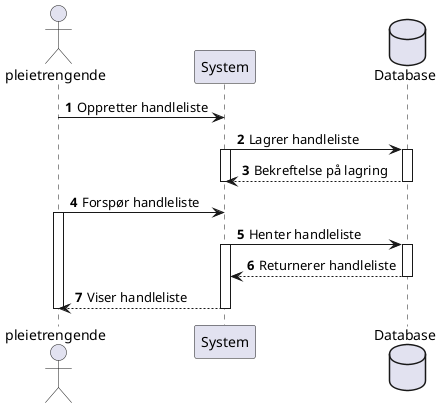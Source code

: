 @startuml
'https://plantuml.com/sequence-diagram

autonumber

actor pleietrengende
participant System as system
database Database as db

pleietrengende -> system: Oppretter handleliste

system -> db: Lagrer handleliste
activate system

activate db
db --> system: Bekreftelse på lagring
deactivate system
deactivate db


pleietrengende -> system: Forspør handleliste
activate pleietrengende
system -> db: Henter handleliste
activate system
activate db
db --> system: Returnerer handleliste
deactivate db
system --> pleietrengende: Viser handleliste
deactivate system
deactivate pleietrengende


@enduml